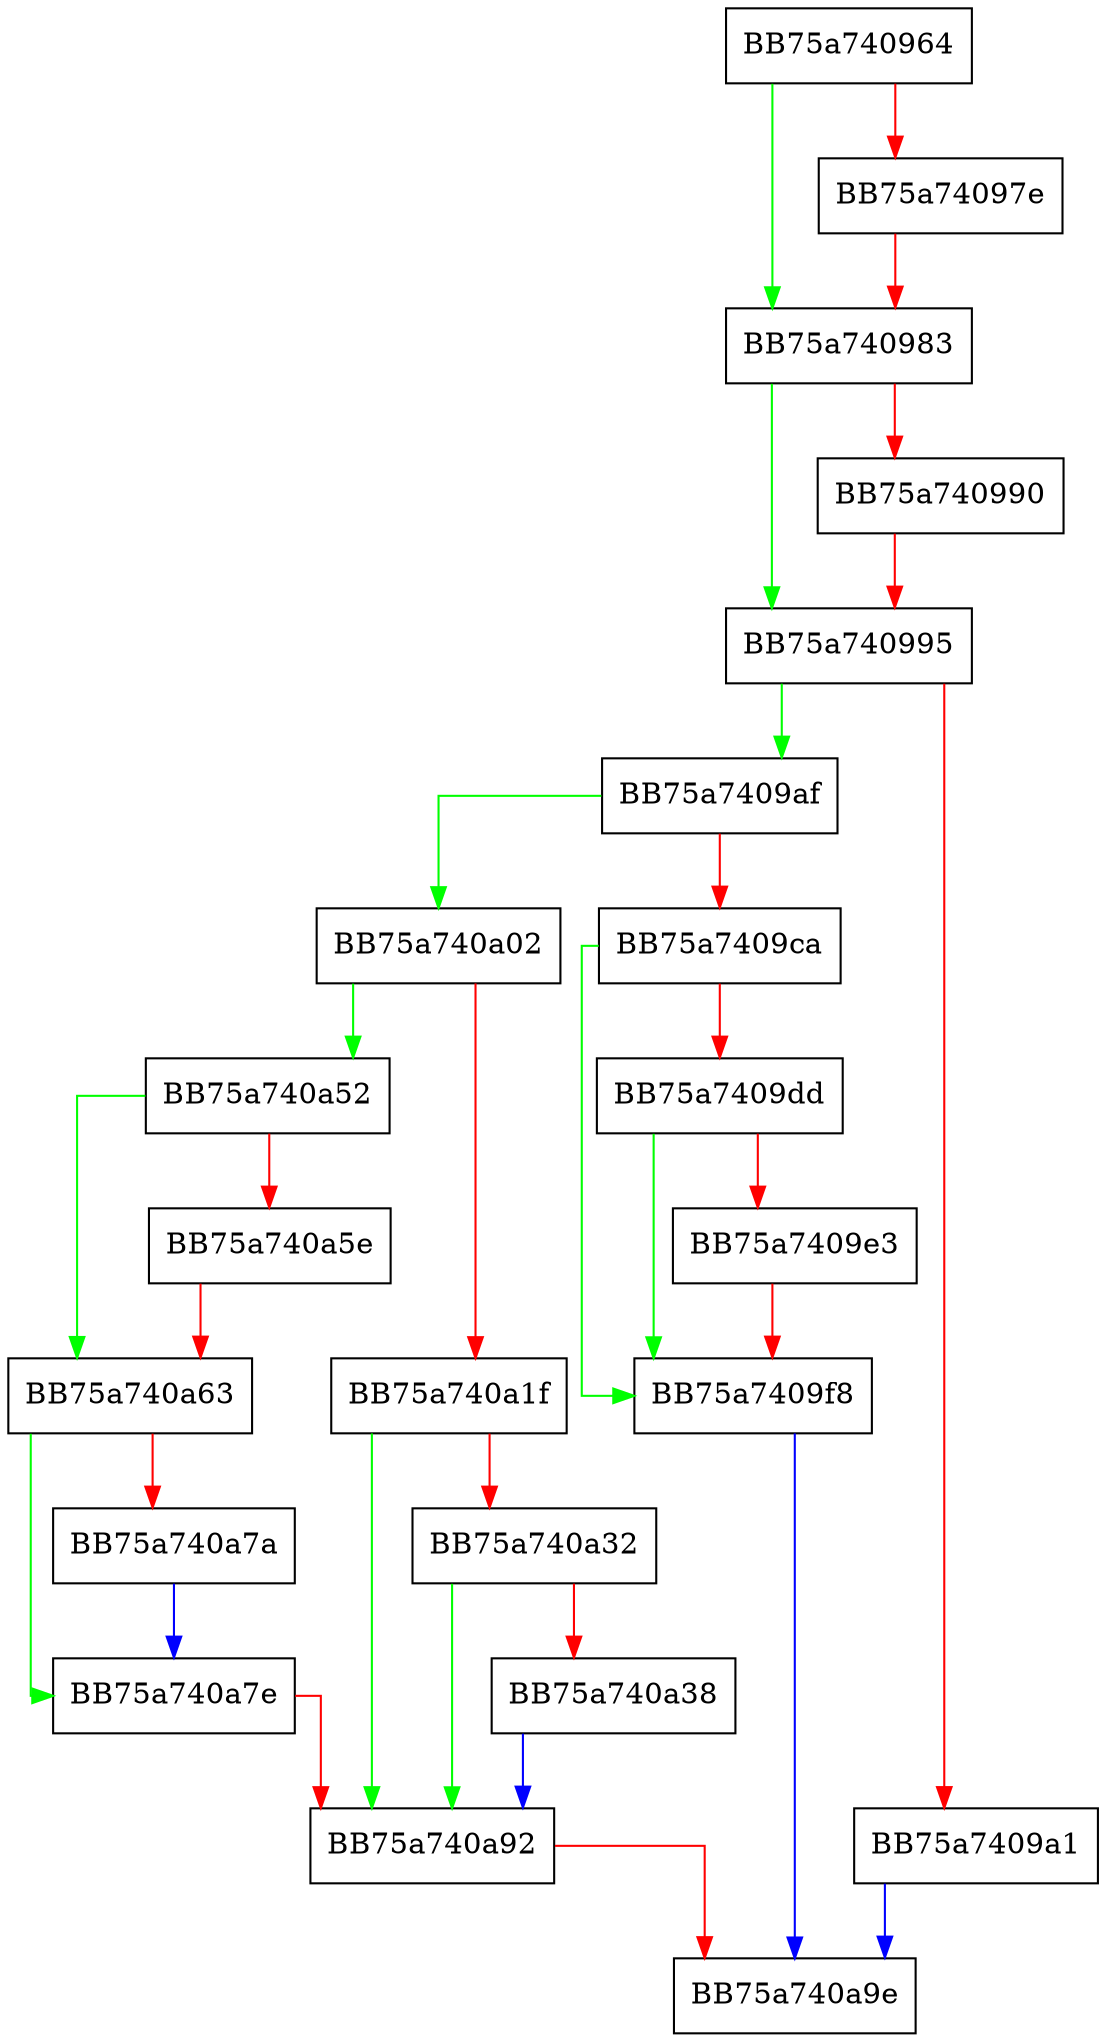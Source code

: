 digraph ReadMftFileRecord {
  node [shape="box"];
  graph [splines=ortho];
  BB75a740964 -> BB75a740983 [color="green"];
  BB75a740964 -> BB75a74097e [color="red"];
  BB75a74097e -> BB75a740983 [color="red"];
  BB75a740983 -> BB75a740995 [color="green"];
  BB75a740983 -> BB75a740990 [color="red"];
  BB75a740990 -> BB75a740995 [color="red"];
  BB75a740995 -> BB75a7409af [color="green"];
  BB75a740995 -> BB75a7409a1 [color="red"];
  BB75a7409a1 -> BB75a740a9e [color="blue"];
  BB75a7409af -> BB75a740a02 [color="green"];
  BB75a7409af -> BB75a7409ca [color="red"];
  BB75a7409ca -> BB75a7409f8 [color="green"];
  BB75a7409ca -> BB75a7409dd [color="red"];
  BB75a7409dd -> BB75a7409f8 [color="green"];
  BB75a7409dd -> BB75a7409e3 [color="red"];
  BB75a7409e3 -> BB75a7409f8 [color="red"];
  BB75a7409f8 -> BB75a740a9e [color="blue"];
  BB75a740a02 -> BB75a740a52 [color="green"];
  BB75a740a02 -> BB75a740a1f [color="red"];
  BB75a740a1f -> BB75a740a92 [color="green"];
  BB75a740a1f -> BB75a740a32 [color="red"];
  BB75a740a32 -> BB75a740a92 [color="green"];
  BB75a740a32 -> BB75a740a38 [color="red"];
  BB75a740a38 -> BB75a740a92 [color="blue"];
  BB75a740a52 -> BB75a740a63 [color="green"];
  BB75a740a52 -> BB75a740a5e [color="red"];
  BB75a740a5e -> BB75a740a63 [color="red"];
  BB75a740a63 -> BB75a740a7e [color="green"];
  BB75a740a63 -> BB75a740a7a [color="red"];
  BB75a740a7a -> BB75a740a7e [color="blue"];
  BB75a740a7e -> BB75a740a92 [color="red"];
  BB75a740a92 -> BB75a740a9e [color="red"];
}